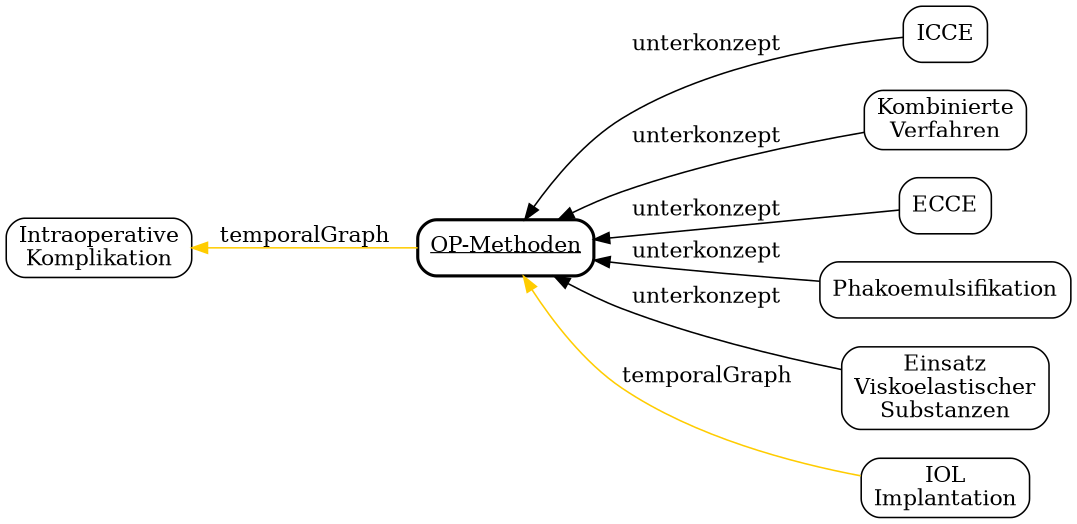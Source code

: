 digraph Konzeptuebersicht {
graph [size="7.18676193!" rankdir="RL"]
"ICCE"[ URL="http://localhost:8080/KnowWE/Wiki.jsp?page=ICCE"  shape="box"  style="rounded" label="ICCE" ];
"Kombinierte Verfahren"[ URL="http://localhost:8080/KnowWE/Wiki.jsp?page=Kombinierte Verfahren"  shape="box"  style="rounded" label="Kombinierte\nVerfahren\n" ];
"ECCE"[ URL="http://localhost:8080/KnowWE/Wiki.jsp?page=ECCE"  shape="box"  style="rounded" label="ECCE" ];
"Phakoemulsifikation"[ URL="http://localhost:8080/KnowWE/Wiki.jsp?page=Phakoemulsifikation"  shape="box"  style="rounded" label="Phakoemulsifikation" ];
"Einsatz Viskoelastischer Substanzen"[ URL="http://localhost:8080/KnowWE/Wiki.jsp?page=Einsatz Viskoelastischer Substanzen"  shape="box"  style="rounded" label="Einsatz\nViskoelastischer\nSubstanzen\n" ];
"IOL Implantation"[ URL="http://localhost:8080/KnowWE/Wiki.jsp?page=IOL Implantation"  shape="box"  style="rounded" label="IOL\nImplantation\n" ];
"OP-Methoden"[ URL="http://localhost:8080/KnowWE/Wiki.jsp?page=OP-Methoden"  shape="box"  style="rounded,bold" label=<<U>OP-Methoden</U>> ];
"Intraoperative Komplikation"[ URL="http://localhost:8080/KnowWE/Wiki.jsp?page=Intraoperative Komplikation"  shape="box"  style="rounded" label="Intraoperative\nKomplikation\n" ];
"Kombinierte Verfahren" -> "OP-Methoden" [ label = "unterkonzept" arrowtail="normal"  color="black"  ];
"IOL Implantation" -> "OP-Methoden" [ label = "temporalGraph" arrowtail="normal"  color="#FFCC00"  ];
"OP-Methoden" -> "Intraoperative Komplikation" [ label = "temporalGraph" arrowtail="normal"  color="#FFCC00"  ];
"Einsatz Viskoelastischer Substanzen" -> "OP-Methoden" [ label = "unterkonzept" arrowtail="normal"  color="black"  ];
"Phakoemulsifikation" -> "OP-Methoden" [ label = "unterkonzept" arrowtail="normal"  color="black"  ];
"ECCE" -> "OP-Methoden" [ label = "unterkonzept" arrowtail="normal"  color="black"  ];
"ICCE" -> "OP-Methoden" [ label = "unterkonzept" arrowtail="normal"  color="black"  ];
}
